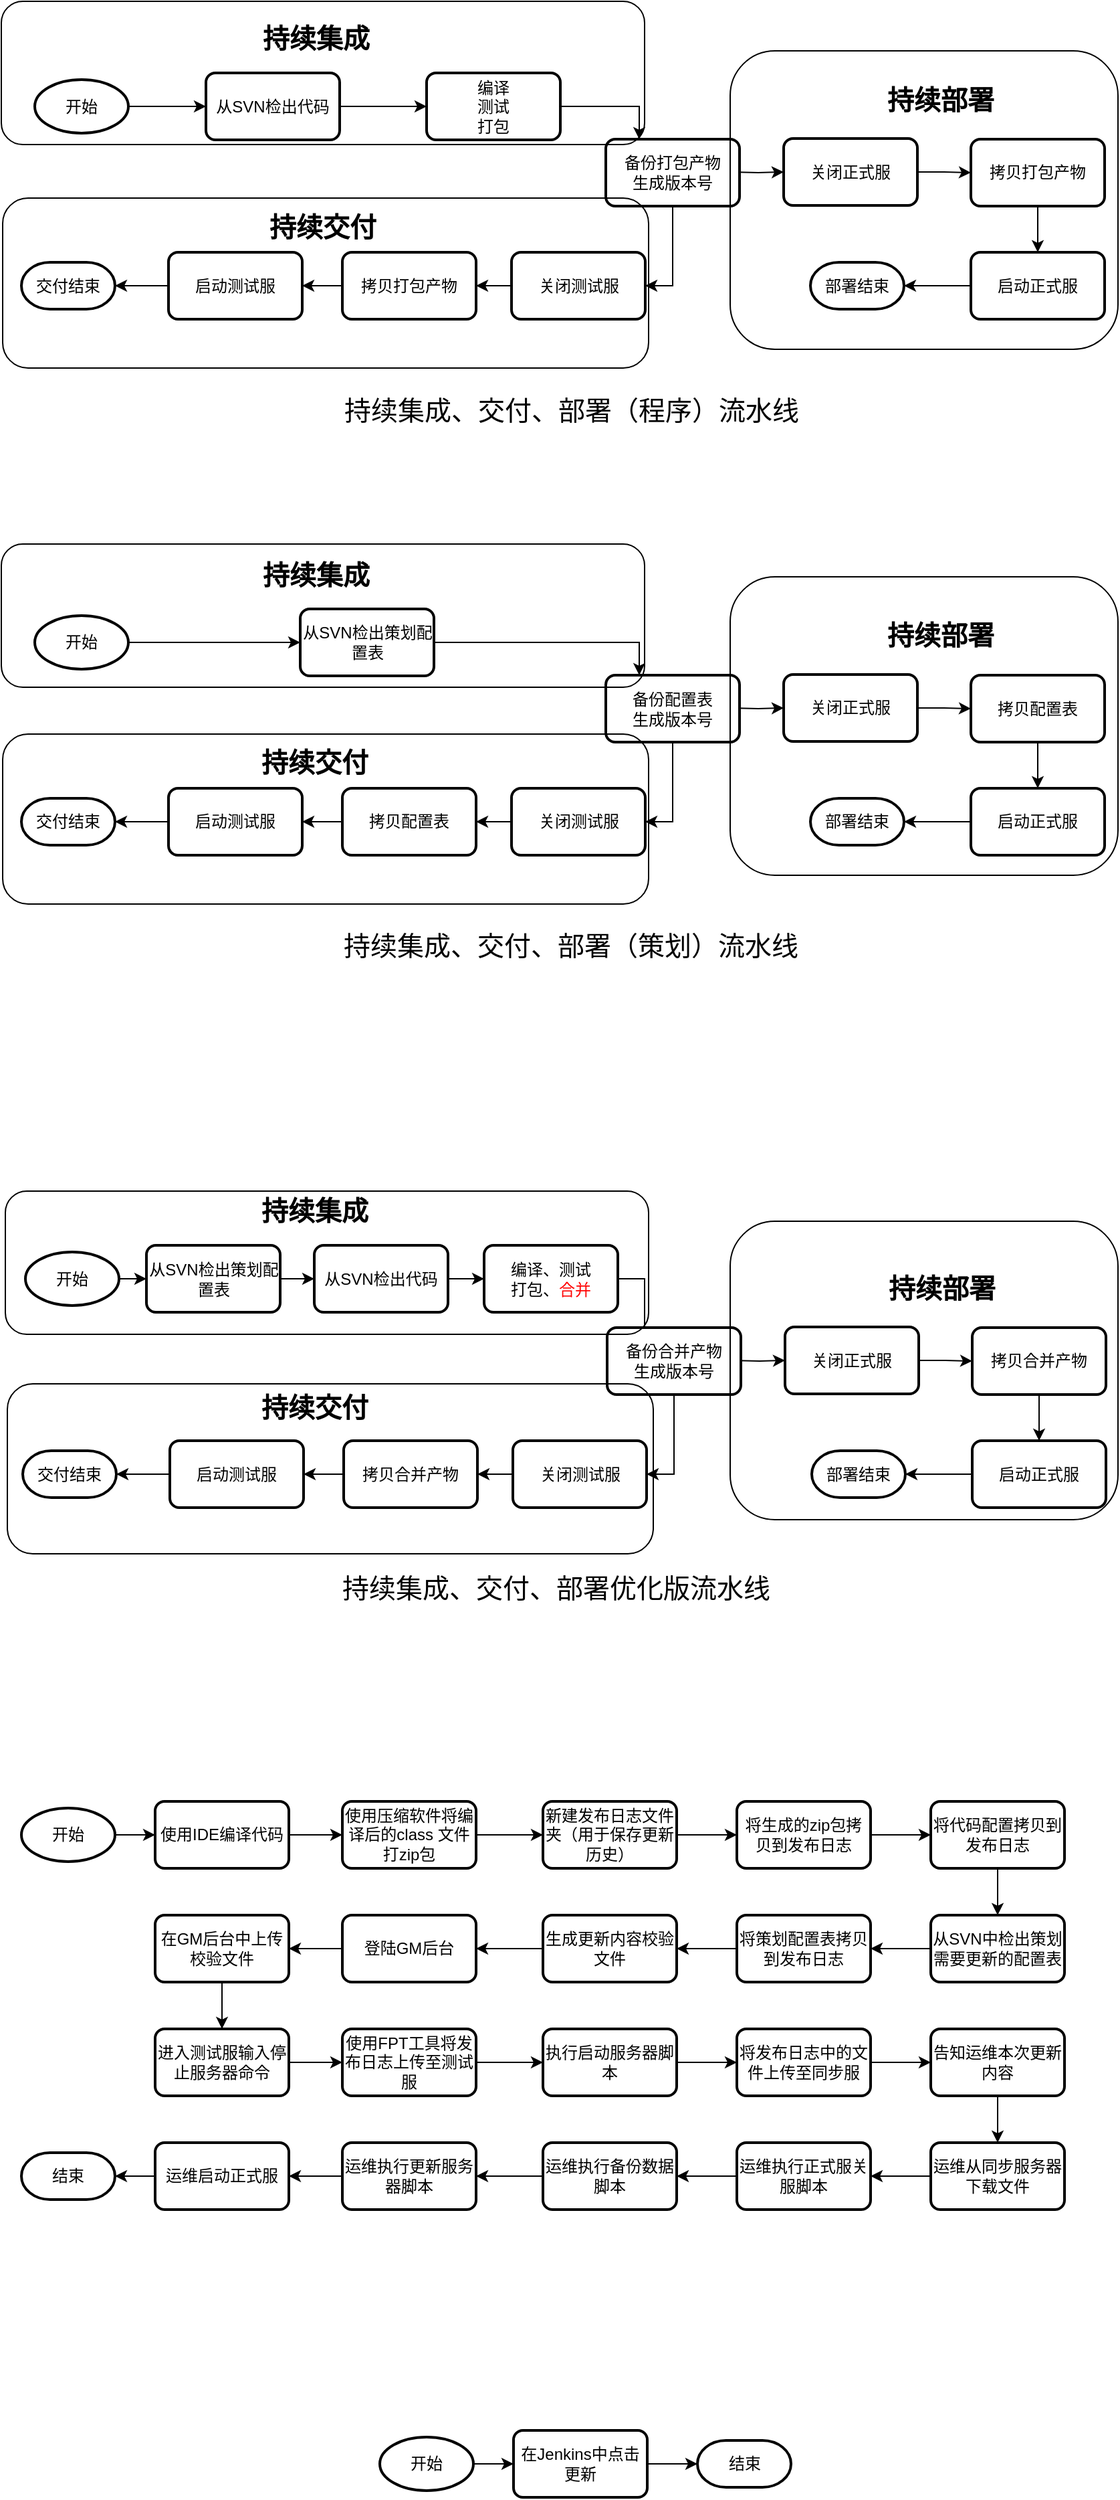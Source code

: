 <mxfile version="11.0.8" type="github"><diagram id="DAxNncxdPKb8huAuDV34" name="第 1 页"><mxGraphModel dx="1822" dy="759" grid="0" gridSize="10" guides="1" tooltips="1" connect="1" arrows="1" fold="1" page="0" pageScale="1" pageWidth="827" pageHeight="1169" math="0" shadow="0"><root><mxCell id="0"/><mxCell id="1" parent="0"/><mxCell id="uBX6GO0lkTKA9ws29C6M-3" value="" style="edgeStyle=orthogonalEdgeStyle;rounded=0;orthogonalLoop=1;jettySize=auto;html=1;" parent="1" source="uBX6GO0lkTKA9ws29C6M-1" target="uBX6GO0lkTKA9ws29C6M-2" edge="1"><mxGeometry relative="1" as="geometry"/></mxCell><mxCell id="uBX6GO0lkTKA9ws29C6M-1" value="开始" style="strokeWidth=2;html=1;shape=mxgraph.flowchart.start_1;whiteSpace=wrap;" parent="1" vertex="1"><mxGeometry x="20" y="298.5" width="70" height="40" as="geometry"/></mxCell><mxCell id="uBX6GO0lkTKA9ws29C6M-5" value="" style="edgeStyle=orthogonalEdgeStyle;rounded=0;orthogonalLoop=1;jettySize=auto;html=1;" parent="1" source="uBX6GO0lkTKA9ws29C6M-2" target="uBX6GO0lkTKA9ws29C6M-4" edge="1"><mxGeometry relative="1" as="geometry"/></mxCell><mxCell id="uBX6GO0lkTKA9ws29C6M-2" value="从SVN检出代码" style="rounded=1;whiteSpace=wrap;html=1;absoluteArcSize=1;arcSize=14;strokeWidth=2;" parent="1" vertex="1"><mxGeometry x="148" y="293.5" width="100" height="50" as="geometry"/></mxCell><mxCell id="9Hxr84d4E7dK_ZNgfjIY-139" style="edgeStyle=orthogonalEdgeStyle;rounded=0;orthogonalLoop=1;jettySize=auto;html=1;exitX=1;exitY=0.5;exitDx=0;exitDy=0;entryX=0.25;entryY=0;entryDx=0;entryDy=0;fontSize=20;" edge="1" parent="1" source="uBX6GO0lkTKA9ws29C6M-4" target="uBX6GO0lkTKA9ws29C6M-6"><mxGeometry relative="1" as="geometry"/></mxCell><mxCell id="uBX6GO0lkTKA9ws29C6M-4" value="&lt;div&gt;编译&lt;/div&gt;&lt;div&gt;测试&lt;/div&gt;&lt;div&gt;打包&lt;/div&gt;" style="rounded=1;whiteSpace=wrap;html=1;absoluteArcSize=1;arcSize=14;strokeWidth=2;" parent="1" vertex="1"><mxGeometry x="313" y="293.5" width="100" height="50" as="geometry"/></mxCell><mxCell id="9Hxr84d4E7dK_ZNgfjIY-12" value="" style="edgeStyle=orthogonalEdgeStyle;rounded=0;orthogonalLoop=1;jettySize=auto;html=1;" edge="1" parent="1" target="9Hxr84d4E7dK_ZNgfjIY-1"><mxGeometry relative="1" as="geometry"><mxPoint x="540" y="367.5" as="sourcePoint"/></mxGeometry></mxCell><mxCell id="9Hxr84d4E7dK_ZNgfjIY-136" style="edgeStyle=orthogonalEdgeStyle;rounded=0;orthogonalLoop=1;jettySize=auto;html=1;exitX=0.5;exitY=1;exitDx=0;exitDy=0;entryX=1;entryY=0.5;entryDx=0;entryDy=0;fontSize=20;" edge="1" parent="1" source="uBX6GO0lkTKA9ws29C6M-6" target="uBX6GO0lkTKA9ws29C6M-8"><mxGeometry relative="1" as="geometry"/></mxCell><mxCell id="uBX6GO0lkTKA9ws29C6M-6" value="&lt;div&gt;备份打包产物&lt;/div&gt;&lt;div&gt;生成版本号&lt;br&gt;&lt;/div&gt;" style="rounded=1;whiteSpace=wrap;html=1;absoluteArcSize=1;arcSize=14;strokeWidth=2;" parent="1" vertex="1"><mxGeometry x="447" y="343" width="100" height="50" as="geometry"/></mxCell><mxCell id="uBX6GO0lkTKA9ws29C6M-13" value="" style="edgeStyle=orthogonalEdgeStyle;rounded=0;orthogonalLoop=1;jettySize=auto;html=1;" parent="1" source="uBX6GO0lkTKA9ws29C6M-8" target="uBX6GO0lkTKA9ws29C6M-9" edge="1"><mxGeometry relative="1" as="geometry"/></mxCell><mxCell id="uBX6GO0lkTKA9ws29C6M-8" value="关闭测试服" style="rounded=1;whiteSpace=wrap;html=1;absoluteArcSize=1;arcSize=14;strokeWidth=2;" parent="1" vertex="1"><mxGeometry x="376.5" y="427.5" width="100" height="50" as="geometry"/></mxCell><mxCell id="uBX6GO0lkTKA9ws29C6M-11" value="" style="edgeStyle=orthogonalEdgeStyle;rounded=0;orthogonalLoop=1;jettySize=auto;html=1;" parent="1" source="uBX6GO0lkTKA9ws29C6M-9" target="uBX6GO0lkTKA9ws29C6M-10" edge="1"><mxGeometry relative="1" as="geometry"/></mxCell><mxCell id="uBX6GO0lkTKA9ws29C6M-9" value="拷贝打包产物" style="rounded=1;whiteSpace=wrap;html=1;absoluteArcSize=1;arcSize=14;strokeWidth=2;" parent="1" vertex="1"><mxGeometry x="250" y="427.5" width="100" height="50" as="geometry"/></mxCell><mxCell id="uBX6GO0lkTKA9ws29C6M-15" value="" style="edgeStyle=orthogonalEdgeStyle;rounded=0;orthogonalLoop=1;jettySize=auto;html=1;" parent="1" source="uBX6GO0lkTKA9ws29C6M-10" target="uBX6GO0lkTKA9ws29C6M-14" edge="1"><mxGeometry relative="1" as="geometry"/></mxCell><mxCell id="uBX6GO0lkTKA9ws29C6M-10" value="启动测试服" style="rounded=1;whiteSpace=wrap;html=1;absoluteArcSize=1;arcSize=14;strokeWidth=2;" parent="1" vertex="1"><mxGeometry x="120" y="427.5" width="100" height="50" as="geometry"/></mxCell><mxCell id="uBX6GO0lkTKA9ws29C6M-14" value="交付结束" style="strokeWidth=2;html=1;shape=mxgraph.flowchart.terminator;whiteSpace=wrap;" parent="1" vertex="1"><mxGeometry x="10" y="435" width="70" height="35" as="geometry"/></mxCell><mxCell id="9Hxr84d4E7dK_ZNgfjIY-13" value="" style="edgeStyle=orthogonalEdgeStyle;rounded=0;orthogonalLoop=1;jettySize=auto;html=1;" edge="1" parent="1" source="9Hxr84d4E7dK_ZNgfjIY-1" target="9Hxr84d4E7dK_ZNgfjIY-2"><mxGeometry relative="1" as="geometry"/></mxCell><mxCell id="9Hxr84d4E7dK_ZNgfjIY-1" value="关闭正式服" style="rounded=1;whiteSpace=wrap;html=1;absoluteArcSize=1;arcSize=14;strokeWidth=2;" vertex="1" parent="1"><mxGeometry x="580" y="342.5" width="100" height="50" as="geometry"/></mxCell><mxCell id="9Hxr84d4E7dK_ZNgfjIY-14" value="" style="edgeStyle=orthogonalEdgeStyle;rounded=0;orthogonalLoop=1;jettySize=auto;html=1;" edge="1" parent="1" source="9Hxr84d4E7dK_ZNgfjIY-2" target="9Hxr84d4E7dK_ZNgfjIY-3"><mxGeometry relative="1" as="geometry"/></mxCell><mxCell id="9Hxr84d4E7dK_ZNgfjIY-2" value="拷贝打包产物" style="rounded=1;whiteSpace=wrap;html=1;absoluteArcSize=1;arcSize=14;strokeWidth=2;" vertex="1" parent="1"><mxGeometry x="720" y="343" width="100" height="50" as="geometry"/></mxCell><mxCell id="9Hxr84d4E7dK_ZNgfjIY-15" value="" style="edgeStyle=orthogonalEdgeStyle;rounded=0;orthogonalLoop=1;jettySize=auto;html=1;" edge="1" parent="1" source="9Hxr84d4E7dK_ZNgfjIY-3" target="9Hxr84d4E7dK_ZNgfjIY-5"><mxGeometry relative="1" as="geometry"/></mxCell><mxCell id="9Hxr84d4E7dK_ZNgfjIY-3" value="启动正式服" style="rounded=1;whiteSpace=wrap;html=1;absoluteArcSize=1;arcSize=14;strokeWidth=2;" vertex="1" parent="1"><mxGeometry x="720" y="427.5" width="100" height="50" as="geometry"/></mxCell><mxCell id="9Hxr84d4E7dK_ZNgfjIY-5" value="部署结束" style="strokeWidth=2;html=1;shape=mxgraph.flowchart.terminator;whiteSpace=wrap;" vertex="1" parent="1"><mxGeometry x="600" y="435" width="70" height="35" as="geometry"/></mxCell><mxCell id="9Hxr84d4E7dK_ZNgfjIY-10" value="" style="rounded=1;whiteSpace=wrap;html=1;fillColor=none;" vertex="1" parent="1"><mxGeometry x="-4" y="387" width="483" height="127" as="geometry"/></mxCell><mxCell id="9Hxr84d4E7dK_ZNgfjIY-16" value="" style="rounded=1;whiteSpace=wrap;html=1;fillColor=none;" vertex="1" parent="1"><mxGeometry x="540" y="277" width="290" height="223" as="geometry"/></mxCell><mxCell id="9Hxr84d4E7dK_ZNgfjIY-17" value="持续集成" style="text;html=1;strokeColor=none;fillColor=none;align=center;verticalAlign=middle;whiteSpace=wrap;rounded=0;fontStyle=1;fontSize=20;" vertex="1" parent="1"><mxGeometry x="182.5" y="252" width="95" height="30" as="geometry"/></mxCell><mxCell id="9Hxr84d4E7dK_ZNgfjIY-18" value="持续部署" style="text;html=1;strokeColor=none;fillColor=none;align=center;verticalAlign=middle;whiteSpace=wrap;rounded=0;fontStyle=1;fontSize=20;" vertex="1" parent="1"><mxGeometry x="650" y="297.5" width="95" height="30" as="geometry"/></mxCell><mxCell id="9Hxr84d4E7dK_ZNgfjIY-203" style="edgeStyle=orthogonalEdgeStyle;rounded=0;orthogonalLoop=1;jettySize=auto;html=1;exitX=1;exitY=0.5;exitDx=0;exitDy=0;entryX=0.25;entryY=0;entryDx=0;entryDy=0;fontSize=20;" edge="1" parent="1" source="9Hxr84d4E7dK_ZNgfjIY-22" target="9Hxr84d4E7dK_ZNgfjIY-179"><mxGeometry relative="1" as="geometry"/></mxCell><mxCell id="9Hxr84d4E7dK_ZNgfjIY-22" value="从SVN检出策划配置表" style="rounded=1;whiteSpace=wrap;html=1;absoluteArcSize=1;arcSize=14;strokeWidth=2;" vertex="1" parent="1"><mxGeometry x="218.5" y="694" width="100" height="50" as="geometry"/></mxCell><mxCell id="9Hxr84d4E7dK_ZNgfjIY-49" value="持续集成、交付、部署（程序）流水线" style="text;html=1;strokeColor=none;fillColor=none;align=center;verticalAlign=middle;whiteSpace=wrap;rounded=0;fontStyle=0;fontSize=20;" vertex="1" parent="1"><mxGeometry x="243" y="530" width="357" height="30" as="geometry"/></mxCell><mxCell id="9Hxr84d4E7dK_ZNgfjIY-50" value="持续集成、交付、部署（策划）流水线" style="text;html=1;strokeColor=none;fillColor=none;align=center;verticalAlign=middle;whiteSpace=wrap;rounded=0;fontStyle=0;fontSize=20;" vertex="1" parent="1"><mxGeometry x="242" y="929.5" width="358" height="30" as="geometry"/></mxCell><mxCell id="9Hxr84d4E7dK_ZNgfjIY-234" value="" style="edgeStyle=orthogonalEdgeStyle;rounded=0;orthogonalLoop=1;jettySize=auto;html=1;fontSize=20;" edge="1" parent="1" source="9Hxr84d4E7dK_ZNgfjIY-54" target="9Hxr84d4E7dK_ZNgfjIY-56"><mxGeometry relative="1" as="geometry"/></mxCell><mxCell id="9Hxr84d4E7dK_ZNgfjIY-54" value="从SVN检出代码" style="rounded=1;whiteSpace=wrap;html=1;absoluteArcSize=1;arcSize=14;strokeWidth=2;" vertex="1" parent="1"><mxGeometry x="229" y="1169.5" width="100" height="50" as="geometry"/></mxCell><mxCell id="9Hxr84d4E7dK_ZNgfjIY-236" style="edgeStyle=orthogonalEdgeStyle;rounded=0;orthogonalLoop=1;jettySize=auto;html=1;exitX=1;exitY=0.5;exitDx=0;exitDy=0;entryX=0.25;entryY=0;entryDx=0;entryDy=0;fontSize=20;" edge="1" parent="1" source="9Hxr84d4E7dK_ZNgfjIY-56" target="9Hxr84d4E7dK_ZNgfjIY-212"><mxGeometry relative="1" as="geometry"/></mxCell><mxCell id="9Hxr84d4E7dK_ZNgfjIY-56" value="&lt;div&gt;编译、测试&lt;/div&gt;&lt;div&gt;打包、&lt;font color=&quot;#FF0000&quot;&gt;合并&lt;/font&gt;&lt;/div&gt;" style="rounded=1;whiteSpace=wrap;html=1;absoluteArcSize=1;arcSize=14;strokeWidth=2;" vertex="1" parent="1"><mxGeometry x="356" y="1169.5" width="100" height="50" as="geometry"/></mxCell><mxCell id="9Hxr84d4E7dK_ZNgfjIY-78" value="持续集成、交付、部署优化版流水线" style="text;html=1;strokeColor=none;fillColor=none;align=center;verticalAlign=middle;whiteSpace=wrap;rounded=0;fontStyle=0;fontSize=20;" vertex="1" parent="1"><mxGeometry x="240" y="1410" width="340" height="30" as="geometry"/></mxCell><mxCell id="9Hxr84d4E7dK_ZNgfjIY-108" value="" style="edgeStyle=orthogonalEdgeStyle;rounded=0;orthogonalLoop=1;jettySize=auto;html=1;fontSize=20;" edge="1" parent="1" source="9Hxr84d4E7dK_ZNgfjIY-86" target="9Hxr84d4E7dK_ZNgfjIY-87"><mxGeometry relative="1" as="geometry"/></mxCell><mxCell id="9Hxr84d4E7dK_ZNgfjIY-86" value="开始" style="strokeWidth=2;html=1;shape=mxgraph.flowchart.start_1;whiteSpace=wrap;" vertex="1" parent="1"><mxGeometry x="10" y="1590" width="70" height="40" as="geometry"/></mxCell><mxCell id="9Hxr84d4E7dK_ZNgfjIY-109" value="" style="edgeStyle=orthogonalEdgeStyle;rounded=0;orthogonalLoop=1;jettySize=auto;html=1;fontSize=20;" edge="1" parent="1" source="9Hxr84d4E7dK_ZNgfjIY-87" target="9Hxr84d4E7dK_ZNgfjIY-88"><mxGeometry relative="1" as="geometry"/></mxCell><mxCell id="9Hxr84d4E7dK_ZNgfjIY-87" value="使用IDE编译代码" style="rounded=1;whiteSpace=wrap;html=1;absoluteArcSize=1;arcSize=14;strokeWidth=2;" vertex="1" parent="1"><mxGeometry x="110" y="1585" width="100" height="50" as="geometry"/></mxCell><mxCell id="9Hxr84d4E7dK_ZNgfjIY-110" value="" style="edgeStyle=orthogonalEdgeStyle;rounded=0;orthogonalLoop=1;jettySize=auto;html=1;fontSize=20;" edge="1" parent="1" source="9Hxr84d4E7dK_ZNgfjIY-88" target="9Hxr84d4E7dK_ZNgfjIY-92"><mxGeometry relative="1" as="geometry"/></mxCell><mxCell id="9Hxr84d4E7dK_ZNgfjIY-88" value="使用压缩软件将编译后的class 文件打zip包" style="rounded=1;whiteSpace=wrap;html=1;absoluteArcSize=1;arcSize=14;strokeWidth=2;" vertex="1" parent="1"><mxGeometry x="250" y="1585" width="100" height="50" as="geometry"/></mxCell><mxCell id="9Hxr84d4E7dK_ZNgfjIY-119" value="" style="edgeStyle=orthogonalEdgeStyle;rounded=0;orthogonalLoop=1;jettySize=auto;html=1;fontSize=20;" edge="1" parent="1" source="9Hxr84d4E7dK_ZNgfjIY-89" target="9Hxr84d4E7dK_ZNgfjIY-90"><mxGeometry relative="1" as="geometry"/></mxCell><mxCell id="9Hxr84d4E7dK_ZNgfjIY-89" value="进入测试服输入停止服务器命令" style="rounded=1;whiteSpace=wrap;html=1;absoluteArcSize=1;arcSize=14;strokeWidth=2;" vertex="1" parent="1"><mxGeometry x="110" y="1755" width="100" height="50" as="geometry"/></mxCell><mxCell id="9Hxr84d4E7dK_ZNgfjIY-120" value="" style="edgeStyle=orthogonalEdgeStyle;rounded=0;orthogonalLoop=1;jettySize=auto;html=1;fontSize=20;" edge="1" parent="1" source="9Hxr84d4E7dK_ZNgfjIY-90" target="9Hxr84d4E7dK_ZNgfjIY-99"><mxGeometry relative="1" as="geometry"/></mxCell><mxCell id="9Hxr84d4E7dK_ZNgfjIY-90" value="使用FPT工具将发布日志上传至测试服" style="rounded=1;whiteSpace=wrap;html=1;absoluteArcSize=1;arcSize=14;strokeWidth=2;" vertex="1" parent="1"><mxGeometry x="250" y="1755" width="100" height="50" as="geometry"/></mxCell><mxCell id="9Hxr84d4E7dK_ZNgfjIY-114" value="" style="edgeStyle=orthogonalEdgeStyle;rounded=0;orthogonalLoop=1;jettySize=auto;html=1;fontSize=20;" edge="1" parent="1" source="9Hxr84d4E7dK_ZNgfjIY-91" target="9Hxr84d4E7dK_ZNgfjIY-93"><mxGeometry relative="1" as="geometry"/></mxCell><mxCell id="9Hxr84d4E7dK_ZNgfjIY-91" value="从SVN中检出策划需要更新的配置表" style="rounded=1;whiteSpace=wrap;html=1;absoluteArcSize=1;arcSize=14;strokeWidth=2;" vertex="1" parent="1"><mxGeometry x="690" y="1670" width="100" height="50" as="geometry"/></mxCell><mxCell id="9Hxr84d4E7dK_ZNgfjIY-111" value="" style="edgeStyle=orthogonalEdgeStyle;rounded=0;orthogonalLoop=1;jettySize=auto;html=1;fontSize=20;" edge="1" parent="1" source="9Hxr84d4E7dK_ZNgfjIY-92" target="9Hxr84d4E7dK_ZNgfjIY-94"><mxGeometry relative="1" as="geometry"/></mxCell><mxCell id="9Hxr84d4E7dK_ZNgfjIY-92" value="新建发布日志文件夹（用于保存更新历史）" style="rounded=1;whiteSpace=wrap;html=1;absoluteArcSize=1;arcSize=14;strokeWidth=2;" vertex="1" parent="1"><mxGeometry x="400" y="1585" width="100" height="50" as="geometry"/></mxCell><mxCell id="9Hxr84d4E7dK_ZNgfjIY-115" value="" style="edgeStyle=orthogonalEdgeStyle;rounded=0;orthogonalLoop=1;jettySize=auto;html=1;fontSize=20;" edge="1" parent="1" source="9Hxr84d4E7dK_ZNgfjIY-93" target="9Hxr84d4E7dK_ZNgfjIY-96"><mxGeometry relative="1" as="geometry"/></mxCell><mxCell id="9Hxr84d4E7dK_ZNgfjIY-93" value="将策划配置表拷贝到发布日志" style="rounded=1;whiteSpace=wrap;html=1;absoluteArcSize=1;arcSize=14;strokeWidth=2;" vertex="1" parent="1"><mxGeometry x="545" y="1670" width="100" height="50" as="geometry"/></mxCell><mxCell id="9Hxr84d4E7dK_ZNgfjIY-112" value="" style="edgeStyle=orthogonalEdgeStyle;rounded=0;orthogonalLoop=1;jettySize=auto;html=1;fontSize=20;" edge="1" parent="1" source="9Hxr84d4E7dK_ZNgfjIY-94" target="9Hxr84d4E7dK_ZNgfjIY-95"><mxGeometry relative="1" as="geometry"/></mxCell><mxCell id="9Hxr84d4E7dK_ZNgfjIY-94" value="将生成的zip包拷贝到发布日志" style="rounded=1;whiteSpace=wrap;html=1;absoluteArcSize=1;arcSize=14;strokeWidth=2;" vertex="1" parent="1"><mxGeometry x="545" y="1585" width="100" height="50" as="geometry"/></mxCell><mxCell id="9Hxr84d4E7dK_ZNgfjIY-113" value="" style="edgeStyle=orthogonalEdgeStyle;rounded=0;orthogonalLoop=1;jettySize=auto;html=1;fontSize=20;" edge="1" parent="1" source="9Hxr84d4E7dK_ZNgfjIY-95" target="9Hxr84d4E7dK_ZNgfjIY-91"><mxGeometry relative="1" as="geometry"/></mxCell><mxCell id="9Hxr84d4E7dK_ZNgfjIY-95" value="将代码配置拷贝到发布日志" style="rounded=1;whiteSpace=wrap;html=1;absoluteArcSize=1;arcSize=14;strokeWidth=2;" vertex="1" parent="1"><mxGeometry x="690" y="1585" width="100" height="50" as="geometry"/></mxCell><mxCell id="9Hxr84d4E7dK_ZNgfjIY-116" value="" style="edgeStyle=orthogonalEdgeStyle;rounded=0;orthogonalLoop=1;jettySize=auto;html=1;fontSize=20;" edge="1" parent="1" source="9Hxr84d4E7dK_ZNgfjIY-96" target="9Hxr84d4E7dK_ZNgfjIY-97"><mxGeometry relative="1" as="geometry"/></mxCell><mxCell id="9Hxr84d4E7dK_ZNgfjIY-96" value="生成更新内容校验文件" style="rounded=1;whiteSpace=wrap;html=1;absoluteArcSize=1;arcSize=14;strokeWidth=2;" vertex="1" parent="1"><mxGeometry x="400" y="1670" width="100" height="50" as="geometry"/></mxCell><mxCell id="9Hxr84d4E7dK_ZNgfjIY-117" value="" style="edgeStyle=orthogonalEdgeStyle;rounded=0;orthogonalLoop=1;jettySize=auto;html=1;fontSize=20;" edge="1" parent="1" source="9Hxr84d4E7dK_ZNgfjIY-97" target="9Hxr84d4E7dK_ZNgfjIY-98"><mxGeometry relative="1" as="geometry"/></mxCell><mxCell id="9Hxr84d4E7dK_ZNgfjIY-97" value="登陆GM后台" style="rounded=1;whiteSpace=wrap;html=1;absoluteArcSize=1;arcSize=14;strokeWidth=2;" vertex="1" parent="1"><mxGeometry x="250" y="1670" width="100" height="50" as="geometry"/></mxCell><mxCell id="9Hxr84d4E7dK_ZNgfjIY-118" value="" style="edgeStyle=orthogonalEdgeStyle;rounded=0;orthogonalLoop=1;jettySize=auto;html=1;fontSize=20;" edge="1" parent="1" source="9Hxr84d4E7dK_ZNgfjIY-98" target="9Hxr84d4E7dK_ZNgfjIY-89"><mxGeometry relative="1" as="geometry"/></mxCell><mxCell id="9Hxr84d4E7dK_ZNgfjIY-98" value="在GM后台中上传校验文件" style="rounded=1;whiteSpace=wrap;html=1;absoluteArcSize=1;arcSize=14;strokeWidth=2;" vertex="1" parent="1"><mxGeometry x="110" y="1670" width="100" height="50" as="geometry"/></mxCell><mxCell id="9Hxr84d4E7dK_ZNgfjIY-121" value="" style="edgeStyle=orthogonalEdgeStyle;rounded=0;orthogonalLoop=1;jettySize=auto;html=1;fontSize=20;" edge="1" parent="1" source="9Hxr84d4E7dK_ZNgfjIY-99" target="9Hxr84d4E7dK_ZNgfjIY-100"><mxGeometry relative="1" as="geometry"/></mxCell><mxCell id="9Hxr84d4E7dK_ZNgfjIY-99" value="执行启动服务器脚本" style="rounded=1;whiteSpace=wrap;html=1;absoluteArcSize=1;arcSize=14;strokeWidth=2;" vertex="1" parent="1"><mxGeometry x="400" y="1755" width="100" height="50" as="geometry"/></mxCell><mxCell id="9Hxr84d4E7dK_ZNgfjIY-122" value="" style="edgeStyle=orthogonalEdgeStyle;rounded=0;orthogonalLoop=1;jettySize=auto;html=1;fontSize=20;" edge="1" parent="1" source="9Hxr84d4E7dK_ZNgfjIY-100" target="9Hxr84d4E7dK_ZNgfjIY-101"><mxGeometry relative="1" as="geometry"/></mxCell><mxCell id="9Hxr84d4E7dK_ZNgfjIY-100" value="将发布日志中的文件上传至同步服" style="rounded=1;whiteSpace=wrap;html=1;absoluteArcSize=1;arcSize=14;strokeWidth=2;" vertex="1" parent="1"><mxGeometry x="545" y="1755" width="100" height="50" as="geometry"/></mxCell><mxCell id="9Hxr84d4E7dK_ZNgfjIY-123" value="" style="edgeStyle=orthogonalEdgeStyle;rounded=0;orthogonalLoop=1;jettySize=auto;html=1;fontSize=20;" edge="1" parent="1" source="9Hxr84d4E7dK_ZNgfjIY-101" target="9Hxr84d4E7dK_ZNgfjIY-102"><mxGeometry relative="1" as="geometry"/></mxCell><mxCell id="9Hxr84d4E7dK_ZNgfjIY-101" value="告知运维本次更新内容" style="rounded=1;whiteSpace=wrap;html=1;absoluteArcSize=1;arcSize=14;strokeWidth=2;" vertex="1" parent="1"><mxGeometry x="690" y="1755" width="100" height="50" as="geometry"/></mxCell><mxCell id="9Hxr84d4E7dK_ZNgfjIY-124" value="" style="edgeStyle=orthogonalEdgeStyle;rounded=0;orthogonalLoop=1;jettySize=auto;html=1;fontSize=20;" edge="1" parent="1" source="9Hxr84d4E7dK_ZNgfjIY-102" target="9Hxr84d4E7dK_ZNgfjIY-103"><mxGeometry relative="1" as="geometry"/></mxCell><mxCell id="9Hxr84d4E7dK_ZNgfjIY-102" value="运维从同步服务器下载文件" style="rounded=1;whiteSpace=wrap;html=1;absoluteArcSize=1;arcSize=14;strokeWidth=2;" vertex="1" parent="1"><mxGeometry x="690" y="1840" width="100" height="50" as="geometry"/></mxCell><mxCell id="9Hxr84d4E7dK_ZNgfjIY-125" value="" style="edgeStyle=orthogonalEdgeStyle;rounded=0;orthogonalLoop=1;jettySize=auto;html=1;fontSize=20;" edge="1" parent="1" source="9Hxr84d4E7dK_ZNgfjIY-103" target="9Hxr84d4E7dK_ZNgfjIY-104"><mxGeometry relative="1" as="geometry"/></mxCell><mxCell id="9Hxr84d4E7dK_ZNgfjIY-103" value="运维执行正式服关服脚本" style="rounded=1;whiteSpace=wrap;html=1;absoluteArcSize=1;arcSize=14;strokeWidth=2;" vertex="1" parent="1"><mxGeometry x="545" y="1840" width="100" height="50" as="geometry"/></mxCell><mxCell id="9Hxr84d4E7dK_ZNgfjIY-126" value="" style="edgeStyle=orthogonalEdgeStyle;rounded=0;orthogonalLoop=1;jettySize=auto;html=1;fontSize=20;" edge="1" parent="1" source="9Hxr84d4E7dK_ZNgfjIY-104" target="9Hxr84d4E7dK_ZNgfjIY-105"><mxGeometry relative="1" as="geometry"/></mxCell><mxCell id="9Hxr84d4E7dK_ZNgfjIY-104" value="运维执行备份数据脚本" style="rounded=1;whiteSpace=wrap;html=1;absoluteArcSize=1;arcSize=14;strokeWidth=2;" vertex="1" parent="1"><mxGeometry x="400" y="1840" width="100" height="50" as="geometry"/></mxCell><mxCell id="9Hxr84d4E7dK_ZNgfjIY-127" value="" style="edgeStyle=orthogonalEdgeStyle;rounded=0;orthogonalLoop=1;jettySize=auto;html=1;fontSize=20;" edge="1" parent="1" source="9Hxr84d4E7dK_ZNgfjIY-105" target="9Hxr84d4E7dK_ZNgfjIY-106"><mxGeometry relative="1" as="geometry"/></mxCell><mxCell id="9Hxr84d4E7dK_ZNgfjIY-105" value="运维执行更新服务器脚本" style="rounded=1;whiteSpace=wrap;html=1;absoluteArcSize=1;arcSize=14;strokeWidth=2;" vertex="1" parent="1"><mxGeometry x="250" y="1840" width="100" height="50" as="geometry"/></mxCell><mxCell id="9Hxr84d4E7dK_ZNgfjIY-128" value="" style="edgeStyle=orthogonalEdgeStyle;rounded=0;orthogonalLoop=1;jettySize=auto;html=1;fontSize=20;" edge="1" parent="1" source="9Hxr84d4E7dK_ZNgfjIY-106" target="9Hxr84d4E7dK_ZNgfjIY-107"><mxGeometry relative="1" as="geometry"/></mxCell><mxCell id="9Hxr84d4E7dK_ZNgfjIY-106" value="运维启动正式服" style="rounded=1;whiteSpace=wrap;html=1;absoluteArcSize=1;arcSize=14;strokeWidth=2;" vertex="1" parent="1"><mxGeometry x="110" y="1840" width="100" height="50" as="geometry"/></mxCell><mxCell id="9Hxr84d4E7dK_ZNgfjIY-107" value="结束" style="strokeWidth=2;html=1;shape=mxgraph.flowchart.terminator;whiteSpace=wrap;" vertex="1" parent="1"><mxGeometry x="10" y="1847.5" width="70" height="35" as="geometry"/></mxCell><mxCell id="9Hxr84d4E7dK_ZNgfjIY-129" value="" style="edgeStyle=orthogonalEdgeStyle;rounded=0;orthogonalLoop=1;jettySize=auto;html=1;fontSize=20;" edge="1" parent="1" source="9Hxr84d4E7dK_ZNgfjIY-130" target="9Hxr84d4E7dK_ZNgfjIY-131"><mxGeometry relative="1" as="geometry"/></mxCell><mxCell id="9Hxr84d4E7dK_ZNgfjIY-130" value="开始" style="strokeWidth=2;html=1;shape=mxgraph.flowchart.start_1;whiteSpace=wrap;" vertex="1" parent="1"><mxGeometry x="278" y="2060" width="70" height="40" as="geometry"/></mxCell><mxCell id="9Hxr84d4E7dK_ZNgfjIY-133" value="" style="edgeStyle=orthogonalEdgeStyle;rounded=0;orthogonalLoop=1;jettySize=auto;html=1;fontSize=20;" edge="1" parent="1" source="9Hxr84d4E7dK_ZNgfjIY-131" target="9Hxr84d4E7dK_ZNgfjIY-132"><mxGeometry relative="1" as="geometry"/></mxCell><mxCell id="9Hxr84d4E7dK_ZNgfjIY-131" value="在Jenkins中点击更新" style="rounded=1;whiteSpace=wrap;html=1;absoluteArcSize=1;arcSize=14;strokeWidth=2;" vertex="1" parent="1"><mxGeometry x="378" y="2055" width="100" height="50" as="geometry"/></mxCell><mxCell id="9Hxr84d4E7dK_ZNgfjIY-132" value="结束" style="strokeWidth=2;html=1;shape=mxgraph.flowchart.terminator;whiteSpace=wrap;" vertex="1" parent="1"><mxGeometry x="515.5" y="2062.5" width="70" height="35" as="geometry"/></mxCell><mxCell id="9Hxr84d4E7dK_ZNgfjIY-137" value="" style="rounded=1;whiteSpace=wrap;html=1;fillColor=none;" vertex="1" parent="1"><mxGeometry x="-5" y="240" width="481" height="107" as="geometry"/></mxCell><mxCell id="9Hxr84d4E7dK_ZNgfjIY-138" value="持续交付" style="text;html=1;strokeColor=none;fillColor=none;align=center;verticalAlign=middle;whiteSpace=wrap;rounded=0;fontStyle=1;fontSize=20;" vertex="1" parent="1"><mxGeometry x="188" y="393" width="95" height="30" as="geometry"/></mxCell><mxCell id="9Hxr84d4E7dK_ZNgfjIY-202" style="edgeStyle=orthogonalEdgeStyle;rounded=0;orthogonalLoop=1;jettySize=auto;html=1;exitX=1;exitY=0.5;exitDx=0;exitDy=0;exitPerimeter=0;fontSize=20;" edge="1" parent="1" source="9Hxr84d4E7dK_ZNgfjIY-172" target="9Hxr84d4E7dK_ZNgfjIY-22"><mxGeometry relative="1" as="geometry"/></mxCell><mxCell id="9Hxr84d4E7dK_ZNgfjIY-172" value="开始" style="strokeWidth=2;html=1;shape=mxgraph.flowchart.start_1;whiteSpace=wrap;" vertex="1" parent="1"><mxGeometry x="20" y="699" width="70" height="40" as="geometry"/></mxCell><mxCell id="9Hxr84d4E7dK_ZNgfjIY-177" value="" style="edgeStyle=orthogonalEdgeStyle;rounded=0;orthogonalLoop=1;jettySize=auto;html=1;" edge="1" parent="1" target="9Hxr84d4E7dK_ZNgfjIY-188"><mxGeometry relative="1" as="geometry"><mxPoint x="540" y="768" as="sourcePoint"/></mxGeometry></mxCell><mxCell id="9Hxr84d4E7dK_ZNgfjIY-178" style="edgeStyle=orthogonalEdgeStyle;rounded=0;orthogonalLoop=1;jettySize=auto;html=1;exitX=0.5;exitY=1;exitDx=0;exitDy=0;entryX=1;entryY=0.5;entryDx=0;entryDy=0;fontSize=20;" edge="1" parent="1" source="9Hxr84d4E7dK_ZNgfjIY-179" target="9Hxr84d4E7dK_ZNgfjIY-181"><mxGeometry relative="1" as="geometry"/></mxCell><mxCell id="9Hxr84d4E7dK_ZNgfjIY-179" value="&lt;div&gt;备份配置表&lt;/div&gt;&lt;div&gt;生成版本号&lt;br&gt;&lt;/div&gt;" style="rounded=1;whiteSpace=wrap;html=1;absoluteArcSize=1;arcSize=14;strokeWidth=2;" vertex="1" parent="1"><mxGeometry x="447" y="743.5" width="100" height="50" as="geometry"/></mxCell><mxCell id="9Hxr84d4E7dK_ZNgfjIY-180" value="" style="edgeStyle=orthogonalEdgeStyle;rounded=0;orthogonalLoop=1;jettySize=auto;html=1;" edge="1" parent="1" source="9Hxr84d4E7dK_ZNgfjIY-181" target="9Hxr84d4E7dK_ZNgfjIY-183"><mxGeometry relative="1" as="geometry"/></mxCell><mxCell id="9Hxr84d4E7dK_ZNgfjIY-181" value="关闭测试服" style="rounded=1;whiteSpace=wrap;html=1;absoluteArcSize=1;arcSize=14;strokeWidth=2;" vertex="1" parent="1"><mxGeometry x="376.5" y="828" width="100" height="50" as="geometry"/></mxCell><mxCell id="9Hxr84d4E7dK_ZNgfjIY-182" value="" style="edgeStyle=orthogonalEdgeStyle;rounded=0;orthogonalLoop=1;jettySize=auto;html=1;" edge="1" parent="1" source="9Hxr84d4E7dK_ZNgfjIY-183" target="9Hxr84d4E7dK_ZNgfjIY-185"><mxGeometry relative="1" as="geometry"/></mxCell><mxCell id="9Hxr84d4E7dK_ZNgfjIY-183" value="拷贝配置表" style="rounded=1;whiteSpace=wrap;html=1;absoluteArcSize=1;arcSize=14;strokeWidth=2;" vertex="1" parent="1"><mxGeometry x="250" y="828" width="100" height="50" as="geometry"/></mxCell><mxCell id="9Hxr84d4E7dK_ZNgfjIY-184" value="" style="edgeStyle=orthogonalEdgeStyle;rounded=0;orthogonalLoop=1;jettySize=auto;html=1;" edge="1" parent="1" source="9Hxr84d4E7dK_ZNgfjIY-185" target="9Hxr84d4E7dK_ZNgfjIY-186"><mxGeometry relative="1" as="geometry"/></mxCell><mxCell id="9Hxr84d4E7dK_ZNgfjIY-185" value="启动测试服" style="rounded=1;whiteSpace=wrap;html=1;absoluteArcSize=1;arcSize=14;strokeWidth=2;" vertex="1" parent="1"><mxGeometry x="120" y="828" width="100" height="50" as="geometry"/></mxCell><mxCell id="9Hxr84d4E7dK_ZNgfjIY-186" value="交付结束" style="strokeWidth=2;html=1;shape=mxgraph.flowchart.terminator;whiteSpace=wrap;" vertex="1" parent="1"><mxGeometry x="10" y="835.5" width="70" height="35" as="geometry"/></mxCell><mxCell id="9Hxr84d4E7dK_ZNgfjIY-187" value="" style="edgeStyle=orthogonalEdgeStyle;rounded=0;orthogonalLoop=1;jettySize=auto;html=1;" edge="1" parent="1" source="9Hxr84d4E7dK_ZNgfjIY-188" target="9Hxr84d4E7dK_ZNgfjIY-190"><mxGeometry relative="1" as="geometry"/></mxCell><mxCell id="9Hxr84d4E7dK_ZNgfjIY-188" value="关闭正式服" style="rounded=1;whiteSpace=wrap;html=1;absoluteArcSize=1;arcSize=14;strokeWidth=2;" vertex="1" parent="1"><mxGeometry x="580" y="743" width="100" height="50" as="geometry"/></mxCell><mxCell id="9Hxr84d4E7dK_ZNgfjIY-189" value="" style="edgeStyle=orthogonalEdgeStyle;rounded=0;orthogonalLoop=1;jettySize=auto;html=1;" edge="1" parent="1" source="9Hxr84d4E7dK_ZNgfjIY-190" target="9Hxr84d4E7dK_ZNgfjIY-192"><mxGeometry relative="1" as="geometry"/></mxCell><mxCell id="9Hxr84d4E7dK_ZNgfjIY-190" value="拷贝配置表" style="rounded=1;whiteSpace=wrap;html=1;absoluteArcSize=1;arcSize=14;strokeWidth=2;" vertex="1" parent="1"><mxGeometry x="720" y="743.5" width="100" height="50" as="geometry"/></mxCell><mxCell id="9Hxr84d4E7dK_ZNgfjIY-191" value="" style="edgeStyle=orthogonalEdgeStyle;rounded=0;orthogonalLoop=1;jettySize=auto;html=1;" edge="1" parent="1" source="9Hxr84d4E7dK_ZNgfjIY-192" target="9Hxr84d4E7dK_ZNgfjIY-193"><mxGeometry relative="1" as="geometry"/></mxCell><mxCell id="9Hxr84d4E7dK_ZNgfjIY-192" value="启动正式服" style="rounded=1;whiteSpace=wrap;html=1;absoluteArcSize=1;arcSize=14;strokeWidth=2;" vertex="1" parent="1"><mxGeometry x="720" y="828" width="100" height="50" as="geometry"/></mxCell><mxCell id="9Hxr84d4E7dK_ZNgfjIY-193" value="部署结束" style="strokeWidth=2;html=1;shape=mxgraph.flowchart.terminator;whiteSpace=wrap;" vertex="1" parent="1"><mxGeometry x="600" y="835.5" width="70" height="35" as="geometry"/></mxCell><mxCell id="9Hxr84d4E7dK_ZNgfjIY-194" value="" style="rounded=1;whiteSpace=wrap;html=1;fillColor=none;" vertex="1" parent="1"><mxGeometry x="-4" y="787.5" width="483" height="127" as="geometry"/></mxCell><mxCell id="9Hxr84d4E7dK_ZNgfjIY-195" value="" style="rounded=1;whiteSpace=wrap;html=1;fillColor=none;" vertex="1" parent="1"><mxGeometry x="540" y="670" width="290" height="223" as="geometry"/></mxCell><mxCell id="9Hxr84d4E7dK_ZNgfjIY-196" value="持续集成" style="text;html=1;strokeColor=none;fillColor=none;align=center;verticalAlign=middle;whiteSpace=wrap;rounded=0;fontStyle=1;fontSize=20;" vertex="1" parent="1"><mxGeometry x="182.5" y="652.5" width="95" height="30" as="geometry"/></mxCell><mxCell id="9Hxr84d4E7dK_ZNgfjIY-197" value="持续部署" style="text;html=1;strokeColor=none;fillColor=none;align=center;verticalAlign=middle;whiteSpace=wrap;rounded=0;fontStyle=1;fontSize=20;" vertex="1" parent="1"><mxGeometry x="650" y="698" width="95" height="30" as="geometry"/></mxCell><mxCell id="9Hxr84d4E7dK_ZNgfjIY-198" value="" style="rounded=1;whiteSpace=wrap;html=1;fillColor=none;" vertex="1" parent="1"><mxGeometry x="-5" y="645.5" width="481" height="107" as="geometry"/></mxCell><mxCell id="9Hxr84d4E7dK_ZNgfjIY-199" value="持续交付" style="text;html=1;strokeColor=none;fillColor=none;align=center;verticalAlign=middle;whiteSpace=wrap;rounded=0;fontStyle=1;fontSize=20;" vertex="1" parent="1"><mxGeometry x="181.5" y="793" width="95" height="30" as="geometry"/></mxCell><mxCell id="9Hxr84d4E7dK_ZNgfjIY-233" value="" style="edgeStyle=orthogonalEdgeStyle;rounded=0;orthogonalLoop=1;jettySize=auto;html=1;fontSize=20;" edge="1" parent="1" source="9Hxr84d4E7dK_ZNgfjIY-206" target="9Hxr84d4E7dK_ZNgfjIY-54"><mxGeometry relative="1" as="geometry"/></mxCell><mxCell id="9Hxr84d4E7dK_ZNgfjIY-206" value="从SVN检出策划配置表" style="rounded=1;whiteSpace=wrap;html=1;absoluteArcSize=1;arcSize=14;strokeWidth=2;" vertex="1" parent="1"><mxGeometry x="103.5" y="1169.5" width="100" height="50" as="geometry"/></mxCell><mxCell id="9Hxr84d4E7dK_ZNgfjIY-208" style="edgeStyle=orthogonalEdgeStyle;rounded=0;orthogonalLoop=1;jettySize=auto;html=1;exitX=1;exitY=0.5;exitDx=0;exitDy=0;exitPerimeter=0;fontSize=20;" edge="1" parent="1" source="9Hxr84d4E7dK_ZNgfjIY-209" target="9Hxr84d4E7dK_ZNgfjIY-206"><mxGeometry relative="1" as="geometry"/></mxCell><mxCell id="9Hxr84d4E7dK_ZNgfjIY-209" value="开始" style="strokeWidth=2;html=1;shape=mxgraph.flowchart.start_1;whiteSpace=wrap;" vertex="1" parent="1"><mxGeometry x="13" y="1174.5" width="70" height="40" as="geometry"/></mxCell><mxCell id="9Hxr84d4E7dK_ZNgfjIY-210" value="" style="edgeStyle=orthogonalEdgeStyle;rounded=0;orthogonalLoop=1;jettySize=auto;html=1;" edge="1" parent="1" target="9Hxr84d4E7dK_ZNgfjIY-221"><mxGeometry relative="1" as="geometry"><mxPoint x="541" y="1255.5" as="sourcePoint"/></mxGeometry></mxCell><mxCell id="9Hxr84d4E7dK_ZNgfjIY-211" style="edgeStyle=orthogonalEdgeStyle;rounded=0;orthogonalLoop=1;jettySize=auto;html=1;exitX=0.5;exitY=1;exitDx=0;exitDy=0;entryX=1;entryY=0.5;entryDx=0;entryDy=0;fontSize=20;" edge="1" parent="1" source="9Hxr84d4E7dK_ZNgfjIY-212" target="9Hxr84d4E7dK_ZNgfjIY-214"><mxGeometry relative="1" as="geometry"/></mxCell><mxCell id="9Hxr84d4E7dK_ZNgfjIY-212" value="&lt;div&gt;备份合并产物&lt;/div&gt;&lt;div&gt;生成版本号&lt;br&gt;&lt;/div&gt;" style="rounded=1;whiteSpace=wrap;html=1;absoluteArcSize=1;arcSize=14;strokeWidth=2;" vertex="1" parent="1"><mxGeometry x="448" y="1231" width="100" height="50" as="geometry"/></mxCell><mxCell id="9Hxr84d4E7dK_ZNgfjIY-213" value="" style="edgeStyle=orthogonalEdgeStyle;rounded=0;orthogonalLoop=1;jettySize=auto;html=1;" edge="1" parent="1" source="9Hxr84d4E7dK_ZNgfjIY-214" target="9Hxr84d4E7dK_ZNgfjIY-216"><mxGeometry relative="1" as="geometry"/></mxCell><mxCell id="9Hxr84d4E7dK_ZNgfjIY-214" value="关闭测试服" style="rounded=1;whiteSpace=wrap;html=1;absoluteArcSize=1;arcSize=14;strokeWidth=2;" vertex="1" parent="1"><mxGeometry x="377.5" y="1315.5" width="100" height="50" as="geometry"/></mxCell><mxCell id="9Hxr84d4E7dK_ZNgfjIY-215" value="" style="edgeStyle=orthogonalEdgeStyle;rounded=0;orthogonalLoop=1;jettySize=auto;html=1;" edge="1" parent="1" source="9Hxr84d4E7dK_ZNgfjIY-216" target="9Hxr84d4E7dK_ZNgfjIY-218"><mxGeometry relative="1" as="geometry"/></mxCell><mxCell id="9Hxr84d4E7dK_ZNgfjIY-216" value="拷贝合并产物" style="rounded=1;whiteSpace=wrap;html=1;absoluteArcSize=1;arcSize=14;strokeWidth=2;" vertex="1" parent="1"><mxGeometry x="251" y="1315.5" width="100" height="50" as="geometry"/></mxCell><mxCell id="9Hxr84d4E7dK_ZNgfjIY-217" value="" style="edgeStyle=orthogonalEdgeStyle;rounded=0;orthogonalLoop=1;jettySize=auto;html=1;" edge="1" parent="1" source="9Hxr84d4E7dK_ZNgfjIY-218" target="9Hxr84d4E7dK_ZNgfjIY-219"><mxGeometry relative="1" as="geometry"/></mxCell><mxCell id="9Hxr84d4E7dK_ZNgfjIY-218" value="启动测试服" style="rounded=1;whiteSpace=wrap;html=1;absoluteArcSize=1;arcSize=14;strokeWidth=2;" vertex="1" parent="1"><mxGeometry x="121" y="1315.5" width="100" height="50" as="geometry"/></mxCell><mxCell id="9Hxr84d4E7dK_ZNgfjIY-219" value="交付结束" style="strokeWidth=2;html=1;shape=mxgraph.flowchart.terminator;whiteSpace=wrap;" vertex="1" parent="1"><mxGeometry x="11" y="1323" width="70" height="35" as="geometry"/></mxCell><mxCell id="9Hxr84d4E7dK_ZNgfjIY-220" value="" style="edgeStyle=orthogonalEdgeStyle;rounded=0;orthogonalLoop=1;jettySize=auto;html=1;" edge="1" parent="1" source="9Hxr84d4E7dK_ZNgfjIY-221" target="9Hxr84d4E7dK_ZNgfjIY-223"><mxGeometry relative="1" as="geometry"/></mxCell><mxCell id="9Hxr84d4E7dK_ZNgfjIY-221" value="关闭正式服" style="rounded=1;whiteSpace=wrap;html=1;absoluteArcSize=1;arcSize=14;strokeWidth=2;" vertex="1" parent="1"><mxGeometry x="581" y="1230.5" width="100" height="50" as="geometry"/></mxCell><mxCell id="9Hxr84d4E7dK_ZNgfjIY-222" value="" style="edgeStyle=orthogonalEdgeStyle;rounded=0;orthogonalLoop=1;jettySize=auto;html=1;" edge="1" parent="1" source="9Hxr84d4E7dK_ZNgfjIY-223" target="9Hxr84d4E7dK_ZNgfjIY-225"><mxGeometry relative="1" as="geometry"/></mxCell><mxCell id="9Hxr84d4E7dK_ZNgfjIY-223" value="拷贝合并产物" style="rounded=1;whiteSpace=wrap;html=1;absoluteArcSize=1;arcSize=14;strokeWidth=2;" vertex="1" parent="1"><mxGeometry x="721" y="1231" width="100" height="50" as="geometry"/></mxCell><mxCell id="9Hxr84d4E7dK_ZNgfjIY-224" value="" style="edgeStyle=orthogonalEdgeStyle;rounded=0;orthogonalLoop=1;jettySize=auto;html=1;" edge="1" parent="1" source="9Hxr84d4E7dK_ZNgfjIY-225" target="9Hxr84d4E7dK_ZNgfjIY-226"><mxGeometry relative="1" as="geometry"/></mxCell><mxCell id="9Hxr84d4E7dK_ZNgfjIY-225" value="启动正式服" style="rounded=1;whiteSpace=wrap;html=1;absoluteArcSize=1;arcSize=14;strokeWidth=2;" vertex="1" parent="1"><mxGeometry x="721" y="1315.5" width="100" height="50" as="geometry"/></mxCell><mxCell id="9Hxr84d4E7dK_ZNgfjIY-226" value="部署结束" style="strokeWidth=2;html=1;shape=mxgraph.flowchart.terminator;whiteSpace=wrap;" vertex="1" parent="1"><mxGeometry x="601" y="1323" width="70" height="35" as="geometry"/></mxCell><mxCell id="9Hxr84d4E7dK_ZNgfjIY-227" value="" style="rounded=1;whiteSpace=wrap;html=1;fillColor=none;" vertex="1" parent="1"><mxGeometry x="-0.5" y="1273" width="483" height="127" as="geometry"/></mxCell><mxCell id="9Hxr84d4E7dK_ZNgfjIY-228" value="" style="rounded=1;whiteSpace=wrap;html=1;fillColor=none;" vertex="1" parent="1"><mxGeometry x="540" y="1151.5" width="290" height="223" as="geometry"/></mxCell><mxCell id="9Hxr84d4E7dK_ZNgfjIY-229" value="持续集成" style="text;html=1;strokeColor=none;fillColor=none;align=center;verticalAlign=middle;whiteSpace=wrap;rounded=0;fontStyle=1;fontSize=20;" vertex="1" parent="1"><mxGeometry x="181.5" y="1128" width="95" height="30" as="geometry"/></mxCell><mxCell id="9Hxr84d4E7dK_ZNgfjIY-230" value="持续部署" style="text;html=1;strokeColor=none;fillColor=none;align=center;verticalAlign=middle;whiteSpace=wrap;rounded=0;fontStyle=1;fontSize=20;" vertex="1" parent="1"><mxGeometry x="651" y="1185.5" width="95" height="30" as="geometry"/></mxCell><mxCell id="9Hxr84d4E7dK_ZNgfjIY-232" value="持续交付" style="text;html=1;strokeColor=none;fillColor=none;align=center;verticalAlign=middle;whiteSpace=wrap;rounded=0;fontStyle=1;fontSize=20;" vertex="1" parent="1"><mxGeometry x="181.5" y="1275" width="95" height="30" as="geometry"/></mxCell><mxCell id="9Hxr84d4E7dK_ZNgfjIY-237" value="" style="rounded=1;whiteSpace=wrap;html=1;fillColor=none;" vertex="1" parent="1"><mxGeometry x="-2" y="1129" width="481" height="107" as="geometry"/></mxCell></root></mxGraphModel></diagram></mxfile>